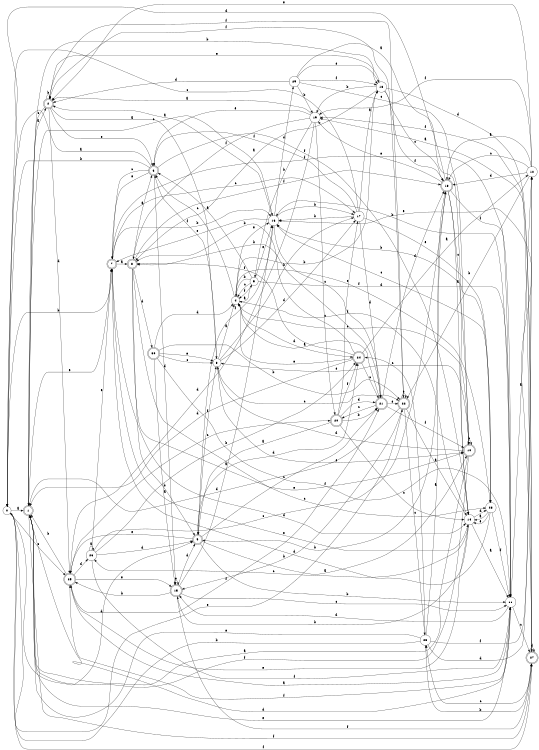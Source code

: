 digraph n25_1 {
__start0 [label="" shape="none"];

rankdir=LR;
size="8,5";

s0 [style="filled", color="black", fillcolor="white" shape="circle", label="0"];
s1 [style="rounded,filled", color="black", fillcolor="white" shape="doublecircle", label="1"];
s2 [style="rounded,filled", color="black", fillcolor="white" shape="doublecircle", label="2"];
s3 [style="filled", color="black", fillcolor="white" shape="circle", label="3"];
s4 [style="filled", color="black", fillcolor="white" shape="circle", label="4"];
s5 [style="filled", color="black", fillcolor="white" shape="circle", label="5"];
s6 [style="rounded,filled", color="black", fillcolor="white" shape="doublecircle", label="6"];
s7 [style="rounded,filled", color="black", fillcolor="white" shape="doublecircle", label="7"];
s8 [style="rounded,filled", color="black", fillcolor="white" shape="doublecircle", label="8"];
s9 [style="rounded,filled", color="black", fillcolor="white" shape="doublecircle", label="9"];
s10 [style="rounded,filled", color="black", fillcolor="white" shape="doublecircle", label="10"];
s11 [style="filled", color="black", fillcolor="white" shape="circle", label="11"];
s12 [style="filled", color="black", fillcolor="white" shape="circle", label="12"];
s13 [style="rounded,filled", color="black", fillcolor="white" shape="doublecircle", label="13"];
s14 [style="filled", color="black", fillcolor="white" shape="circle", label="14"];
s15 [style="rounded,filled", color="black", fillcolor="white" shape="doublecircle", label="15"];
s16 [style="filled", color="black", fillcolor="white" shape="circle", label="16"];
s17 [style="filled", color="black", fillcolor="white" shape="circle", label="17"];
s18 [style="filled", color="black", fillcolor="white" shape="circle", label="18"];
s19 [style="filled", color="black", fillcolor="white" shape="circle", label="19"];
s20 [style="rounded,filled", color="black", fillcolor="white" shape="doublecircle", label="20"];
s21 [style="rounded,filled", color="black", fillcolor="white" shape="doublecircle", label="21"];
s22 [style="rounded,filled", color="black", fillcolor="white" shape="doublecircle", label="22"];
s23 [style="filled", color="black", fillcolor="white" shape="circle", label="23"];
s24 [style="rounded,filled", color="black", fillcolor="white" shape="doublecircle", label="24"];
s25 [style="rounded,filled", color="black", fillcolor="white" shape="doublecircle", label="25"];
s26 [style="filled", color="black", fillcolor="white" shape="circle", label="26"];
s27 [style="rounded,filled", color="black", fillcolor="white" shape="doublecircle", label="27"];
s28 [style="filled", color="black", fillcolor="white" shape="circle", label="28"];
s29 [style="filled", color="black", fillcolor="white" shape="circle", label="29"];
s30 [style="rounded,filled", color="black", fillcolor="white" shape="doublecircle", label="30"];
s0 -> s1 [label="a"];
s0 -> s7 [label="b"];
s0 -> s25 [label="c"];
s0 -> s9 [label="d"];
s0 -> s22 [label="e"];
s0 -> s27 [label="f"];
s1 -> s2 [label="a"];
s1 -> s18 [label="b"];
s1 -> s16 [label="c"];
s1 -> s11 [label="d"];
s1 -> s7 [label="e"];
s1 -> s27 [label="f"];
s2 -> s3 [label="a"];
s2 -> s2 [label="b"];
s2 -> s1 [label="c"];
s2 -> s25 [label="d"];
s2 -> s6 [label="e"];
s2 -> s22 [label="f"];
s3 -> s4 [label="a"];
s3 -> s17 [label="b"];
s3 -> s22 [label="c"];
s3 -> s17 [label="d"];
s3 -> s10 [label="e"];
s3 -> s6 [label="f"];
s4 -> s5 [label="a"];
s4 -> s18 [label="b"];
s4 -> s6 [label="c"];
s4 -> s24 [label="d"];
s4 -> s16 [label="e"];
s4 -> s28 [label="f"];
s5 -> s6 [label="a"];
s5 -> s4 [label="b"];
s5 -> s4 [label="c"];
s5 -> s11 [label="d"];
s5 -> s16 [label="e"];
s5 -> s4 [label="f"];
s6 -> s0 [label="a"];
s6 -> s0 [label="b"];
s6 -> s7 [label="c"];
s6 -> s15 [label="d"];
s6 -> s7 [label="e"];
s6 -> s14 [label="f"];
s7 -> s8 [label="a"];
s7 -> s16 [label="b"];
s7 -> s17 [label="c"];
s7 -> s14 [label="d"];
s7 -> s14 [label="e"];
s7 -> s11 [label="f"];
s8 -> s6 [label="a"];
s8 -> s9 [label="b"];
s8 -> s28 [label="c"];
s8 -> s30 [label="d"];
s8 -> s10 [label="e"];
s8 -> s13 [label="f"];
s9 -> s10 [label="a"];
s9 -> s11 [label="b"];
s9 -> s21 [label="c"];
s9 -> s24 [label="d"];
s9 -> s25 [label="e"];
s9 -> s3 [label="f"];
s10 -> s1 [label="a"];
s10 -> s10 [label="b"];
s10 -> s4 [label="c"];
s10 -> s3 [label="d"];
s10 -> s3 [label="e"];
s10 -> s1 [label="f"];
s11 -> s12 [label="a"];
s11 -> s16 [label="b"];
s11 -> s27 [label="c"];
s11 -> s15 [label="d"];
s11 -> s1 [label="e"];
s11 -> s25 [label="f"];
s12 -> s13 [label="a"];
s12 -> s22 [label="b"];
s12 -> s13 [label="c"];
s12 -> s13 [label="d"];
s12 -> s2 [label="e"];
s12 -> s19 [label="f"];
s13 -> s14 [label="a"];
s13 -> s9 [label="b"];
s13 -> s10 [label="c"];
s13 -> s0 [label="d"];
s13 -> s19 [label="e"];
s13 -> s11 [label="f"];
s14 -> s11 [label="a"];
s14 -> s15 [label="b"];
s14 -> s26 [label="c"];
s14 -> s28 [label="d"];
s14 -> s25 [label="e"];
s14 -> s4 [label="f"];
s15 -> s16 [label="a"];
s15 -> s25 [label="b"];
s15 -> s11 [label="c"];
s15 -> s9 [label="d"];
s15 -> s15 [label="e"];
s15 -> s27 [label="f"];
s16 -> s2 [label="a"];
s16 -> s17 [label="b"];
s16 -> s21 [label="c"];
s16 -> s29 [label="d"];
s16 -> s7 [label="e"];
s16 -> s9 [label="f"];
s17 -> s18 [label="a"];
s17 -> s16 [label="b"];
s17 -> s0 [label="c"];
s17 -> s21 [label="d"];
s17 -> s28 [label="e"];
s17 -> s6 [label="f"];
s18 -> s8 [label="a"];
s18 -> s19 [label="b"];
s18 -> s13 [label="c"];
s18 -> s27 [label="d"];
s18 -> s2 [label="e"];
s18 -> s13 [label="f"];
s19 -> s2 [label="a"];
s19 -> s5 [label="b"];
s19 -> s20 [label="c"];
s19 -> s25 [label="d"];
s19 -> s6 [label="e"];
s19 -> s8 [label="f"];
s20 -> s9 [label="a"];
s20 -> s21 [label="b"];
s20 -> s14 [label="c"];
s20 -> s21 [label="d"];
s20 -> s17 [label="e"];
s20 -> s24 [label="f"];
s21 -> s4 [label="a"];
s21 -> s8 [label="b"];
s21 -> s20 [label="c"];
s21 -> s13 [label="d"];
s21 -> s22 [label="e"];
s21 -> s10 [label="f"];
s22 -> s14 [label="a"];
s22 -> s15 [label="b"];
s22 -> s23 [label="c"];
s22 -> s1 [label="d"];
s22 -> s22 [label="e"];
s22 -> s2 [label="f"];
s23 -> s13 [label="a"];
s23 -> s0 [label="b"];
s23 -> s24 [label="c"];
s23 -> s12 [label="d"];
s23 -> s1 [label="e"];
s23 -> s12 [label="f"];
s24 -> s12 [label="a"];
s24 -> s8 [label="b"];
s24 -> s21 [label="c"];
s24 -> s1 [label="d"];
s24 -> s4 [label="e"];
s24 -> s8 [label="f"];
s25 -> s11 [label="a"];
s25 -> s1 [label="b"];
s25 -> s20 [label="c"];
s25 -> s26 [label="d"];
s25 -> s15 [label="e"];
s25 -> s21 [label="f"];
s26 -> s26 [label="a"];
s26 -> s24 [label="b"];
s26 -> s13 [label="c"];
s26 -> s9 [label="d"];
s26 -> s7 [label="e"];
s26 -> s11 [label="f"];
s27 -> s19 [label="a"];
s27 -> s23 [label="b"];
s27 -> s23 [label="c"];
s27 -> s27 [label="d"];
s27 -> s16 [label="e"];
s27 -> s19 [label="f"];
s28 -> s14 [label="a"];
s28 -> s16 [label="b"];
s28 -> s16 [label="c"];
s28 -> s7 [label="d"];
s28 -> s14 [label="e"];
s28 -> s11 [label="f"];
s29 -> s14 [label="a"];
s29 -> s19 [label="b"];
s29 -> s10 [label="c"];
s29 -> s2 [label="d"];
s29 -> s18 [label="e"];
s29 -> s18 [label="f"];
s30 -> s15 [label="a"];
s30 -> s22 [label="b"];
s30 -> s3 [label="c"];
s30 -> s4 [label="d"];
s30 -> s3 [label="e"];
s30 -> s11 [label="f"];

}